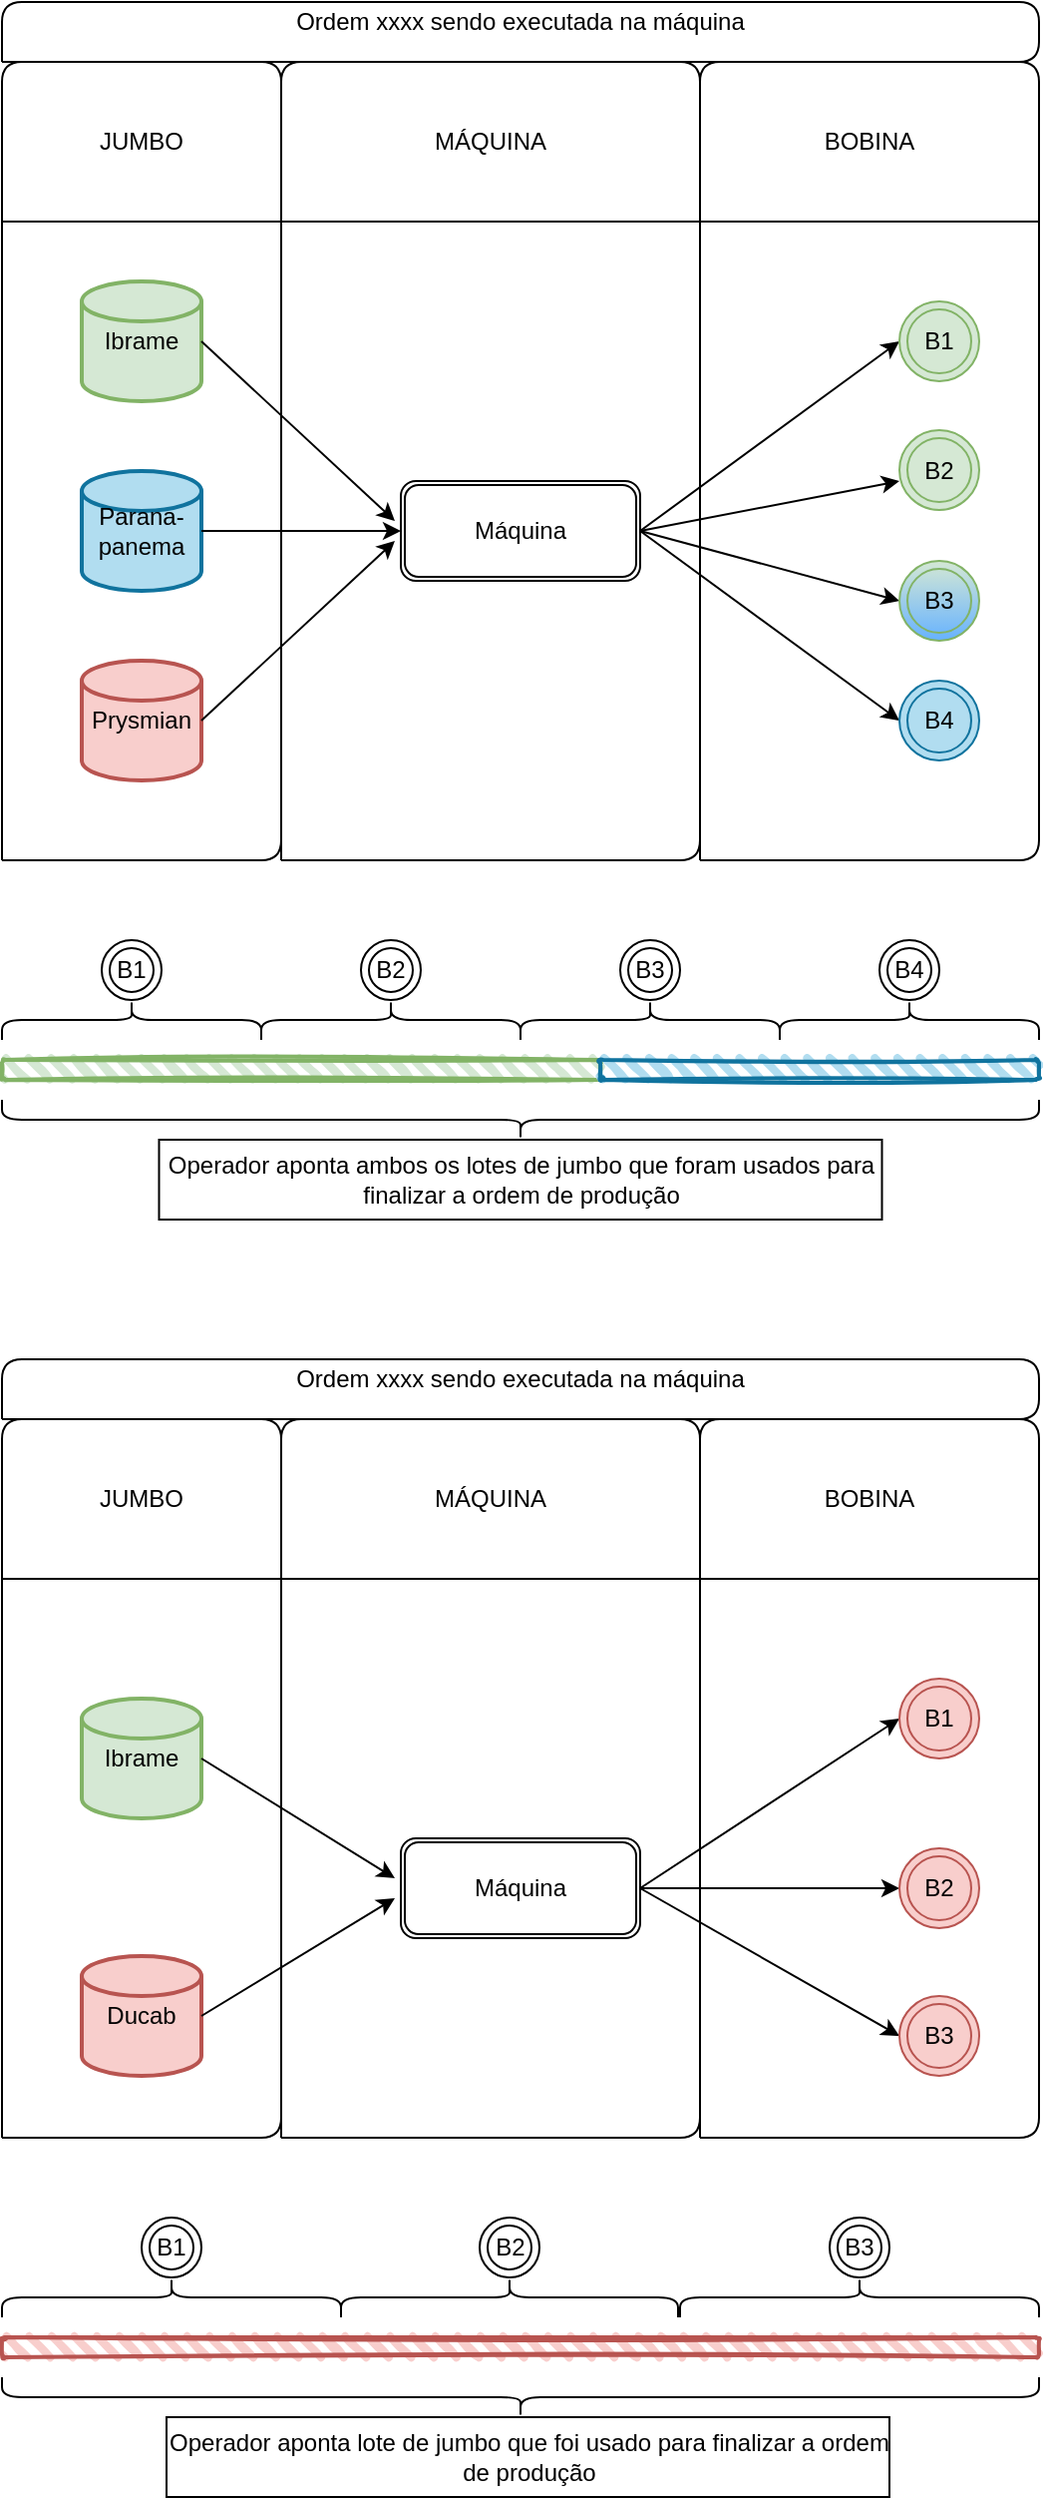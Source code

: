 <mxfile version="15.2.9" type="github">
  <diagram id="-jqlK2HShlDgpVg_5iI9" name="Page-1">
    <mxGraphModel dx="1422" dy="737" grid="1" gridSize="10" guides="1" tooltips="1" connect="1" arrows="1" fold="1" page="1" pageScale="1" pageWidth="827" pageHeight="1169" math="0" shadow="0">
      <root>
        <mxCell id="0" />
        <mxCell id="1" parent="0" />
        <mxCell id="gIoTXyc6dyrSa5WEzEs2-1" value="Ibrame" style="strokeWidth=2;html=1;shape=mxgraph.flowchart.database;whiteSpace=wrap;fillColor=#d5e8d4;strokeColor=#82b366;" parent="1" vertex="1">
          <mxGeometry x="180" y="270" width="60" height="60" as="geometry" />
        </mxCell>
        <mxCell id="gIoTXyc6dyrSa5WEzEs2-2" value="Parana-&lt;br&gt;panema" style="strokeWidth=2;html=1;shape=mxgraph.flowchart.database;whiteSpace=wrap;fillColor=#b1ddf0;strokeColor=#10739e;" parent="1" vertex="1">
          <mxGeometry x="180" y="365" width="60" height="60" as="geometry" />
        </mxCell>
        <mxCell id="gIoTXyc6dyrSa5WEzEs2-4" value="Máquina" style="shape=ext;double=1;rounded=1;whiteSpace=wrap;html=1;" parent="1" vertex="1">
          <mxGeometry x="340" y="370" width="120" height="50" as="geometry" />
        </mxCell>
        <mxCell id="gIoTXyc6dyrSa5WEzEs2-9" value="" style="endArrow=classic;html=1;exitX=1;exitY=0.5;exitDx=0;exitDy=0;exitPerimeter=0;" parent="1" source="gIoTXyc6dyrSa5WEzEs2-1" edge="1">
          <mxGeometry width="50" height="50" relative="1" as="geometry">
            <mxPoint x="510" y="490" as="sourcePoint" />
            <mxPoint x="337" y="390" as="targetPoint" />
          </mxGeometry>
        </mxCell>
        <mxCell id="gIoTXyc6dyrSa5WEzEs2-10" value="" style="endArrow=classic;html=1;exitX=1;exitY=0.5;exitDx=0;exitDy=0;exitPerimeter=0;entryX=0;entryY=0.5;entryDx=0;entryDy=0;" parent="1" source="gIoTXyc6dyrSa5WEzEs2-2" target="gIoTXyc6dyrSa5WEzEs2-4" edge="1">
          <mxGeometry width="50" height="50" relative="1" as="geometry">
            <mxPoint x="250" y="310" as="sourcePoint" />
            <mxPoint x="350" y="405" as="targetPoint" />
          </mxGeometry>
        </mxCell>
        <mxCell id="gIoTXyc6dyrSa5WEzEs2-20" value="" style="endArrow=classic;html=1;exitX=1;exitY=0.5;exitDx=0;exitDy=0;entryX=0;entryY=0.5;entryDx=0;entryDy=0;entryPerimeter=0;" parent="1" source="gIoTXyc6dyrSa5WEzEs2-4" edge="1">
          <mxGeometry width="50" height="50" relative="1" as="geometry">
            <mxPoint x="510" y="490" as="sourcePoint" />
            <mxPoint x="590" y="300" as="targetPoint" />
          </mxGeometry>
        </mxCell>
        <mxCell id="gIoTXyc6dyrSa5WEzEs2-21" value="" style="endArrow=classic;html=1;exitX=1;exitY=0.5;exitDx=0;exitDy=0;entryX=0;entryY=0.5;entryDx=0;entryDy=0;entryPerimeter=0;" parent="1" source="gIoTXyc6dyrSa5WEzEs2-4" edge="1">
          <mxGeometry width="50" height="50" relative="1" as="geometry">
            <mxPoint x="470" y="405" as="sourcePoint" />
            <mxPoint x="590" y="430" as="targetPoint" />
          </mxGeometry>
        </mxCell>
        <mxCell id="gIoTXyc6dyrSa5WEzEs2-22" value="" style="endArrow=classic;html=1;exitX=1;exitY=0.5;exitDx=0;exitDy=0;entryX=0;entryY=0.5;entryDx=0;entryDy=0;entryPerimeter=0;" parent="1" source="gIoTXyc6dyrSa5WEzEs2-4" edge="1">
          <mxGeometry width="50" height="50" relative="1" as="geometry">
            <mxPoint x="480" y="415" as="sourcePoint" />
            <mxPoint x="590" y="370" as="targetPoint" />
          </mxGeometry>
        </mxCell>
        <mxCell id="gIoTXyc6dyrSa5WEzEs2-23" value="" style="endArrow=classic;html=1;exitX=1;exitY=0.5;exitDx=0;exitDy=0;entryX=0;entryY=0.5;entryDx=0;entryDy=0;entryPerimeter=0;" parent="1" source="gIoTXyc6dyrSa5WEzEs2-4" edge="1">
          <mxGeometry width="50" height="50" relative="1" as="geometry">
            <mxPoint x="490" y="425" as="sourcePoint" />
            <mxPoint x="590" y="490" as="targetPoint" />
          </mxGeometry>
        </mxCell>
        <mxCell id="gIoTXyc6dyrSa5WEzEs2-24" value="Prysmian" style="strokeWidth=2;html=1;shape=mxgraph.flowchart.database;whiteSpace=wrap;fillColor=#f8cecc;strokeColor=#b85450;" parent="1" vertex="1">
          <mxGeometry x="180" y="460" width="60" height="60" as="geometry" />
        </mxCell>
        <mxCell id="gIoTXyc6dyrSa5WEzEs2-25" value="" style="endArrow=classic;html=1;exitX=1;exitY=0.5;exitDx=0;exitDy=0;exitPerimeter=0;" parent="1" source="gIoTXyc6dyrSa5WEzEs2-24" edge="1">
          <mxGeometry width="50" height="50" relative="1" as="geometry">
            <mxPoint x="250" y="405" as="sourcePoint" />
            <mxPoint x="337" y="400" as="targetPoint" />
          </mxGeometry>
        </mxCell>
        <mxCell id="gIoTXyc6dyrSa5WEzEs2-27" value="" style="endArrow=none;html=1;" parent="1" edge="1">
          <mxGeometry width="50" height="50" relative="1" as="geometry">
            <mxPoint x="140" y="560" as="sourcePoint" />
            <mxPoint x="140" y="560" as="targetPoint" />
            <Array as="points">
              <mxPoint x="140" y="160" />
              <mxPoint x="280" y="160" />
              <mxPoint x="280" y="560" />
            </Array>
          </mxGeometry>
        </mxCell>
        <mxCell id="gIoTXyc6dyrSa5WEzEs2-29" value="" style="endArrow=none;html=1;" parent="1" edge="1">
          <mxGeometry width="50" height="50" relative="1" as="geometry">
            <mxPoint x="280" y="560" as="sourcePoint" />
            <mxPoint x="280" y="560" as="targetPoint" />
            <Array as="points">
              <mxPoint x="280" y="160" />
              <mxPoint x="490" y="160" />
              <mxPoint x="490" y="560" />
            </Array>
          </mxGeometry>
        </mxCell>
        <mxCell id="gIoTXyc6dyrSa5WEzEs2-30" value="" style="endArrow=none;html=1;" parent="1" edge="1">
          <mxGeometry width="50" height="50" relative="1" as="geometry">
            <mxPoint x="490" y="560" as="sourcePoint" />
            <mxPoint x="490" y="560" as="targetPoint" />
            <Array as="points">
              <mxPoint x="490" y="160" />
              <mxPoint x="660" y="160" />
              <mxPoint x="660" y="560" />
            </Array>
          </mxGeometry>
        </mxCell>
        <mxCell id="gIoTXyc6dyrSa5WEzEs2-31" value="" style="endArrow=none;html=1;" parent="1" edge="1">
          <mxGeometry width="50" height="50" relative="1" as="geometry">
            <mxPoint x="140" y="240" as="sourcePoint" />
            <mxPoint x="660" y="240" as="targetPoint" />
          </mxGeometry>
        </mxCell>
        <mxCell id="gIoTXyc6dyrSa5WEzEs2-32" value="JUMBO" style="text;html=1;strokeColor=none;fillColor=none;align=center;verticalAlign=middle;whiteSpace=wrap;rounded=0;" parent="1" vertex="1">
          <mxGeometry x="185" y="190" width="50" height="20" as="geometry" />
        </mxCell>
        <mxCell id="gIoTXyc6dyrSa5WEzEs2-33" value="MÁQUINA" style="text;html=1;strokeColor=none;fillColor=none;align=center;verticalAlign=middle;whiteSpace=wrap;rounded=0;" parent="1" vertex="1">
          <mxGeometry x="350" y="190" width="70" height="20" as="geometry" />
        </mxCell>
        <mxCell id="gIoTXyc6dyrSa5WEzEs2-34" value="BOBINA" style="text;html=1;strokeColor=none;fillColor=none;align=center;verticalAlign=middle;whiteSpace=wrap;rounded=0;" parent="1" vertex="1">
          <mxGeometry x="540" y="190" width="70" height="20" as="geometry" />
        </mxCell>
        <mxCell id="gIoTXyc6dyrSa5WEzEs2-35" value="B1" style="ellipse;shape=doubleEllipse;whiteSpace=wrap;html=1;aspect=fixed;fillColor=#d5e8d4;strokeColor=#82b366;" parent="1" vertex="1">
          <mxGeometry x="590" y="280" width="40" height="40" as="geometry" />
        </mxCell>
        <mxCell id="gIoTXyc6dyrSa5WEzEs2-36" value="B2" style="ellipse;shape=doubleEllipse;whiteSpace=wrap;html=1;aspect=fixed;fillColor=#d5e8d4;strokeColor=#82b366;" parent="1" vertex="1">
          <mxGeometry x="590" y="344.5" width="40" height="40" as="geometry" />
        </mxCell>
        <mxCell id="gIoTXyc6dyrSa5WEzEs2-37" value="B3" style="ellipse;shape=doubleEllipse;whiteSpace=wrap;html=1;aspect=fixed;fillColor=#d5e8d4;strokeColor=#82B366;gradientDirection=south;strokeWidth=1;gradientColor=#66B2FF;" parent="1" vertex="1">
          <mxGeometry x="590" y="410" width="40" height="40" as="geometry" />
        </mxCell>
        <mxCell id="gIoTXyc6dyrSa5WEzEs2-38" value="B4" style="ellipse;shape=doubleEllipse;whiteSpace=wrap;html=1;aspect=fixed;fillColor=#b1ddf0;strokeColor=#10739e;" parent="1" vertex="1">
          <mxGeometry x="590" y="470" width="40" height="40" as="geometry" />
        </mxCell>
        <mxCell id="gIoTXyc6dyrSa5WEzEs2-39" value="" style="shape=curlyBracket;whiteSpace=wrap;html=1;rounded=1;direction=south;" parent="1" vertex="1">
          <mxGeometry x="140" y="630" width="130" height="20" as="geometry" />
        </mxCell>
        <mxCell id="gIoTXyc6dyrSa5WEzEs2-40" value="" style="shape=curlyBracket;whiteSpace=wrap;html=1;rounded=1;direction=south;" parent="1" vertex="1">
          <mxGeometry x="270" y="630" width="130" height="20" as="geometry" />
        </mxCell>
        <mxCell id="gIoTXyc6dyrSa5WEzEs2-41" value="" style="shape=curlyBracket;whiteSpace=wrap;html=1;rounded=1;direction=south;" parent="1" vertex="1">
          <mxGeometry x="400" y="630" width="130" height="20" as="geometry" />
        </mxCell>
        <mxCell id="gIoTXyc6dyrSa5WEzEs2-42" value="" style="shape=curlyBracket;whiteSpace=wrap;html=1;rounded=1;direction=south;" parent="1" vertex="1">
          <mxGeometry x="530" y="630" width="130" height="20" as="geometry" />
        </mxCell>
        <mxCell id="gIoTXyc6dyrSa5WEzEs2-43" value="B1" style="ellipse;shape=doubleEllipse;whiteSpace=wrap;html=1;aspect=fixed;" parent="1" vertex="1">
          <mxGeometry x="190" y="600" width="30" height="30" as="geometry" />
        </mxCell>
        <mxCell id="gIoTXyc6dyrSa5WEzEs2-44" value="B2" style="ellipse;shape=doubleEllipse;whiteSpace=wrap;html=1;aspect=fixed;" parent="1" vertex="1">
          <mxGeometry x="320" y="600" width="30" height="30" as="geometry" />
        </mxCell>
        <mxCell id="gIoTXyc6dyrSa5WEzEs2-45" value="B3" style="ellipse;shape=doubleEllipse;whiteSpace=wrap;html=1;aspect=fixed;" parent="1" vertex="1">
          <mxGeometry x="450" y="600" width="30" height="30" as="geometry" />
        </mxCell>
        <mxCell id="gIoTXyc6dyrSa5WEzEs2-46" value="B4" style="ellipse;shape=doubleEllipse;whiteSpace=wrap;html=1;aspect=fixed;" parent="1" vertex="1">
          <mxGeometry x="580" y="600" width="30" height="30" as="geometry" />
        </mxCell>
        <mxCell id="gIoTXyc6dyrSa5WEzEs2-47" value="" style="rounded=1;whiteSpace=wrap;html=1;strokeWidth=2;fillWeight=4;hachureGap=8;hachureAngle=45;fillColor=#d5e8d4;sketch=1;strokeColor=#82b366;" parent="1" vertex="1">
          <mxGeometry x="140" y="660" width="300" height="10" as="geometry" />
        </mxCell>
        <mxCell id="gIoTXyc6dyrSa5WEzEs2-48" value="" style="rounded=1;whiteSpace=wrap;html=1;strokeWidth=2;fillWeight=4;hachureGap=8;hachureAngle=45;fillColor=#b1ddf0;sketch=1;strokeColor=#10739e;" parent="1" vertex="1">
          <mxGeometry x="440" y="660" width="220" height="10" as="geometry" />
        </mxCell>
        <mxCell id="gIoTXyc6dyrSa5WEzEs2-52" value="" style="endArrow=none;html=1;" parent="1" edge="1">
          <mxGeometry width="50" height="50" relative="1" as="geometry">
            <mxPoint x="140" y="160" as="sourcePoint" />
            <mxPoint x="140" y="160" as="targetPoint" />
            <Array as="points">
              <mxPoint x="140" y="130" />
              <mxPoint x="660" y="130" />
              <mxPoint x="660" y="160" />
            </Array>
          </mxGeometry>
        </mxCell>
        <mxCell id="gIoTXyc6dyrSa5WEzEs2-53" value="Ordem xxxx sendo executada na máquina" style="text;html=1;strokeColor=none;fillColor=none;align=center;verticalAlign=middle;whiteSpace=wrap;rounded=0;" parent="1" vertex="1">
          <mxGeometry x="275" y="130" width="250" height="20" as="geometry" />
        </mxCell>
        <mxCell id="gIoTXyc6dyrSa5WEzEs2-55" value="" style="shape=curlyBracket;whiteSpace=wrap;html=1;rounded=1;flipH=1;strokeColor=#000000;strokeWidth=1;gradientDirection=south;direction=north;fillColor=#000000;" parent="1" vertex="1">
          <mxGeometry x="140" y="680" width="520" height="20" as="geometry" />
        </mxCell>
        <mxCell id="gIoTXyc6dyrSa5WEzEs2-56" value="Operador aponta ambos os lotes de jumbo que foram usados para finalizar a ordem de produção" style="rounded=0;whiteSpace=wrap;html=1;strokeColor=#000000;strokeWidth=1;fillColor=#FFFFFF;gradientColor=none;gradientDirection=south;" parent="1" vertex="1">
          <mxGeometry x="218.75" y="700" width="362.5" height="40" as="geometry" />
        </mxCell>
        <mxCell id="gIoTXyc6dyrSa5WEzEs2-57" value="Ibrame" style="strokeWidth=2;html=1;shape=mxgraph.flowchart.database;whiteSpace=wrap;fillColor=#d5e8d4;strokeColor=#82b366;" parent="1" vertex="1">
          <mxGeometry x="180" y="980" width="60" height="60" as="geometry" />
        </mxCell>
        <mxCell id="gIoTXyc6dyrSa5WEzEs2-59" value="Máquina" style="shape=ext;double=1;rounded=1;whiteSpace=wrap;html=1;" parent="1" vertex="1">
          <mxGeometry x="340" y="1050" width="120" height="50" as="geometry" />
        </mxCell>
        <mxCell id="gIoTXyc6dyrSa5WEzEs2-60" value="" style="endArrow=classic;html=1;exitX=1;exitY=0.5;exitDx=0;exitDy=0;exitPerimeter=0;" parent="1" source="gIoTXyc6dyrSa5WEzEs2-57" edge="1">
          <mxGeometry width="50" height="50" relative="1" as="geometry">
            <mxPoint x="510" y="1170" as="sourcePoint" />
            <mxPoint x="337" y="1070" as="targetPoint" />
          </mxGeometry>
        </mxCell>
        <mxCell id="gIoTXyc6dyrSa5WEzEs2-62" value="" style="endArrow=classic;html=1;exitX=1;exitY=0.5;exitDx=0;exitDy=0;entryX=0;entryY=0.5;entryDx=0;entryDy=0;" parent="1" source="gIoTXyc6dyrSa5WEzEs2-59" target="gIoTXyc6dyrSa5WEzEs2-75" edge="1">
          <mxGeometry width="50" height="50" relative="1" as="geometry">
            <mxPoint x="510" y="1170" as="sourcePoint" />
            <mxPoint x="590" y="980" as="targetPoint" />
          </mxGeometry>
        </mxCell>
        <mxCell id="gIoTXyc6dyrSa5WEzEs2-63" value="" style="endArrow=classic;html=1;exitX=1;exitY=0.5;exitDx=0;exitDy=0;entryX=0;entryY=0.5;entryDx=0;entryDy=0;" parent="1" source="gIoTXyc6dyrSa5WEzEs2-59" target="gIoTXyc6dyrSa5WEzEs2-77" edge="1">
          <mxGeometry width="50" height="50" relative="1" as="geometry">
            <mxPoint x="470" y="1085" as="sourcePoint" />
            <mxPoint x="590" y="1110" as="targetPoint" />
          </mxGeometry>
        </mxCell>
        <mxCell id="gIoTXyc6dyrSa5WEzEs2-64" value="" style="endArrow=classic;html=1;exitX=1;exitY=0.5;exitDx=0;exitDy=0;entryX=0;entryY=0.5;entryDx=0;entryDy=0;" parent="1" source="gIoTXyc6dyrSa5WEzEs2-59" target="gIoTXyc6dyrSa5WEzEs2-76" edge="1">
          <mxGeometry width="50" height="50" relative="1" as="geometry">
            <mxPoint x="480" y="1095" as="sourcePoint" />
            <mxPoint x="590" y="1050" as="targetPoint" />
          </mxGeometry>
        </mxCell>
        <mxCell id="gIoTXyc6dyrSa5WEzEs2-66" value="Ducab" style="strokeWidth=2;html=1;shape=mxgraph.flowchart.database;whiteSpace=wrap;fillColor=#F8CECC;strokeColor=#B85450;" parent="1" vertex="1">
          <mxGeometry x="180" y="1109" width="60" height="60" as="geometry" />
        </mxCell>
        <mxCell id="gIoTXyc6dyrSa5WEzEs2-67" value="" style="endArrow=classic;html=1;exitX=1;exitY=0.5;exitDx=0;exitDy=0;exitPerimeter=0;" parent="1" source="gIoTXyc6dyrSa5WEzEs2-66" edge="1">
          <mxGeometry width="50" height="50" relative="1" as="geometry">
            <mxPoint x="250" y="1085" as="sourcePoint" />
            <mxPoint x="337" y="1080" as="targetPoint" />
          </mxGeometry>
        </mxCell>
        <mxCell id="gIoTXyc6dyrSa5WEzEs2-68" value="" style="endArrow=none;html=1;" parent="1" edge="1">
          <mxGeometry width="50" height="50" relative="1" as="geometry">
            <mxPoint x="140" y="1200" as="sourcePoint" />
            <mxPoint x="140" y="1200" as="targetPoint" />
            <Array as="points">
              <mxPoint x="140" y="840" />
              <mxPoint x="280" y="840" />
              <mxPoint x="280" y="1200" />
            </Array>
          </mxGeometry>
        </mxCell>
        <mxCell id="gIoTXyc6dyrSa5WEzEs2-69" value="" style="endArrow=none;html=1;" parent="1" edge="1">
          <mxGeometry width="50" height="50" relative="1" as="geometry">
            <mxPoint x="280" y="1200" as="sourcePoint" />
            <mxPoint x="280" y="1200" as="targetPoint" />
            <Array as="points">
              <mxPoint x="280" y="840" />
              <mxPoint x="490" y="840" />
              <mxPoint x="490" y="1200" />
            </Array>
          </mxGeometry>
        </mxCell>
        <mxCell id="gIoTXyc6dyrSa5WEzEs2-70" value="" style="endArrow=none;html=1;" parent="1" edge="1">
          <mxGeometry width="50" height="50" relative="1" as="geometry">
            <mxPoint x="490" y="1200" as="sourcePoint" />
            <mxPoint x="490" y="1200" as="targetPoint" />
            <Array as="points">
              <mxPoint x="490" y="840" />
              <mxPoint x="660" y="840" />
              <mxPoint x="660" y="1200" />
            </Array>
          </mxGeometry>
        </mxCell>
        <mxCell id="gIoTXyc6dyrSa5WEzEs2-71" value="" style="endArrow=none;html=1;" parent="1" edge="1">
          <mxGeometry width="50" height="50" relative="1" as="geometry">
            <mxPoint x="140" y="920.0" as="sourcePoint" />
            <mxPoint x="660" y="920.0" as="targetPoint" />
          </mxGeometry>
        </mxCell>
        <mxCell id="gIoTXyc6dyrSa5WEzEs2-72" value="JUMBO" style="text;html=1;strokeColor=none;fillColor=none;align=center;verticalAlign=middle;whiteSpace=wrap;rounded=0;" parent="1" vertex="1">
          <mxGeometry x="185" y="870" width="50" height="20" as="geometry" />
        </mxCell>
        <mxCell id="gIoTXyc6dyrSa5WEzEs2-73" value="MÁQUINA" style="text;html=1;strokeColor=none;fillColor=none;align=center;verticalAlign=middle;whiteSpace=wrap;rounded=0;" parent="1" vertex="1">
          <mxGeometry x="350" y="870" width="70" height="20" as="geometry" />
        </mxCell>
        <mxCell id="gIoTXyc6dyrSa5WEzEs2-74" value="BOBINA" style="text;html=1;strokeColor=none;fillColor=none;align=center;verticalAlign=middle;whiteSpace=wrap;rounded=0;" parent="1" vertex="1">
          <mxGeometry x="540" y="870" width="70" height="20" as="geometry" />
        </mxCell>
        <mxCell id="gIoTXyc6dyrSa5WEzEs2-75" value="B1" style="ellipse;shape=doubleEllipse;whiteSpace=wrap;html=1;aspect=fixed;fillColor=#F8CECC;strokeColor=#B85450;" parent="1" vertex="1">
          <mxGeometry x="590" y="970" width="40" height="40" as="geometry" />
        </mxCell>
        <mxCell id="gIoTXyc6dyrSa5WEzEs2-76" value="B2" style="ellipse;shape=doubleEllipse;whiteSpace=wrap;html=1;aspect=fixed;fillColor=#F8CECC;strokeColor=#B85450;" parent="1" vertex="1">
          <mxGeometry x="590" y="1055" width="40" height="40" as="geometry" />
        </mxCell>
        <mxCell id="gIoTXyc6dyrSa5WEzEs2-77" value="B3" style="ellipse;shape=doubleEllipse;whiteSpace=wrap;html=1;aspect=fixed;fillColor=#F8CECC;strokeColor=#B85450;gradientDirection=south;strokeWidth=1;" parent="1" vertex="1">
          <mxGeometry x="590" y="1129" width="40" height="40" as="geometry" />
        </mxCell>
        <mxCell id="gIoTXyc6dyrSa5WEzEs2-79" value="" style="shape=curlyBracket;whiteSpace=wrap;html=1;rounded=1;direction=south;" parent="1" vertex="1">
          <mxGeometry x="140" y="1270" width="170" height="20" as="geometry" />
        </mxCell>
        <mxCell id="gIoTXyc6dyrSa5WEzEs2-80" value="" style="shape=curlyBracket;whiteSpace=wrap;html=1;rounded=1;direction=south;" parent="1" vertex="1">
          <mxGeometry x="310" y="1270" width="169" height="20" as="geometry" />
        </mxCell>
        <mxCell id="gIoTXyc6dyrSa5WEzEs2-81" value="" style="shape=curlyBracket;whiteSpace=wrap;html=1;rounded=1;direction=south;" parent="1" vertex="1">
          <mxGeometry x="480" y="1270" width="180" height="20" as="geometry" />
        </mxCell>
        <mxCell id="gIoTXyc6dyrSa5WEzEs2-83" value="B1" style="ellipse;shape=doubleEllipse;whiteSpace=wrap;html=1;aspect=fixed;" parent="1" vertex="1">
          <mxGeometry x="210" y="1240" width="30" height="30" as="geometry" />
        </mxCell>
        <mxCell id="gIoTXyc6dyrSa5WEzEs2-84" value="B2" style="ellipse;shape=doubleEllipse;whiteSpace=wrap;html=1;aspect=fixed;" parent="1" vertex="1">
          <mxGeometry x="379.5" y="1240" width="30" height="30" as="geometry" />
        </mxCell>
        <mxCell id="gIoTXyc6dyrSa5WEzEs2-85" value="B3" style="ellipse;shape=doubleEllipse;whiteSpace=wrap;html=1;aspect=fixed;" parent="1" vertex="1">
          <mxGeometry x="555" y="1240" width="30" height="30" as="geometry" />
        </mxCell>
        <mxCell id="gIoTXyc6dyrSa5WEzEs2-87" value="" style="rounded=1;whiteSpace=wrap;html=1;strokeWidth=2;fillWeight=4;hachureGap=8;hachureAngle=45;fillColor=#F8CECC;sketch=1;strokeColor=#B85450;" parent="1" vertex="1">
          <mxGeometry x="140" y="1300" width="520" height="10" as="geometry" />
        </mxCell>
        <mxCell id="gIoTXyc6dyrSa5WEzEs2-89" value="" style="endArrow=none;html=1;" parent="1" edge="1">
          <mxGeometry width="50" height="50" relative="1" as="geometry">
            <mxPoint x="140" y="840" as="sourcePoint" />
            <mxPoint x="140" y="840" as="targetPoint" />
            <Array as="points">
              <mxPoint x="140" y="810" />
              <mxPoint x="660" y="810" />
              <mxPoint x="660" y="840" />
            </Array>
          </mxGeometry>
        </mxCell>
        <mxCell id="gIoTXyc6dyrSa5WEzEs2-90" value="Ordem xxxx sendo executada na máquina" style="text;html=1;strokeColor=none;fillColor=none;align=center;verticalAlign=middle;whiteSpace=wrap;rounded=0;" parent="1" vertex="1">
          <mxGeometry x="275" y="810" width="250" height="20" as="geometry" />
        </mxCell>
        <mxCell id="gIoTXyc6dyrSa5WEzEs2-91" value="" style="shape=curlyBracket;whiteSpace=wrap;html=1;rounded=1;flipH=1;strokeColor=#000000;strokeWidth=1;gradientDirection=south;direction=north;fillColor=#000000;" parent="1" vertex="1">
          <mxGeometry x="140" y="1320" width="520" height="20" as="geometry" />
        </mxCell>
        <mxCell id="gIoTXyc6dyrSa5WEzEs2-92" value="Operador aponta lote de jumbo que foi usado para finalizar a ordem de produção" style="rounded=0;whiteSpace=wrap;html=1;strokeColor=#000000;strokeWidth=1;fillColor=#FFFFFF;gradientColor=none;gradientDirection=south;" parent="1" vertex="1">
          <mxGeometry x="222.5" y="1340" width="362.5" height="40" as="geometry" />
        </mxCell>
      </root>
    </mxGraphModel>
  </diagram>
</mxfile>
